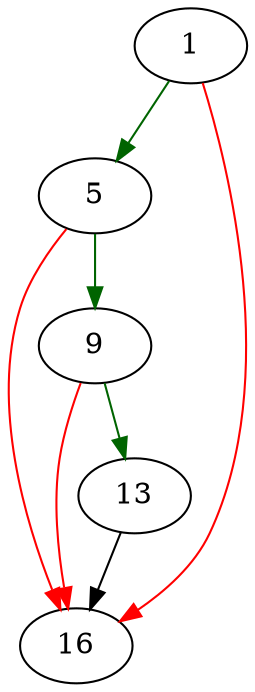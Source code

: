 strict digraph "output_file_close" {
	// Node definitions.
	1 [entry=true];
	5;
	16;
	9;
	13;

	// Edge definitions.
	1 -> 5 [
		color=darkgreen
		cond=true
	];
	1 -> 16 [
		color=red
		cond=false
	];
	5 -> 16 [
		color=red
		cond=false
	];
	5 -> 9 [
		color=darkgreen
		cond=true
	];
	9 -> 16 [
		color=red
		cond=false
	];
	9 -> 13 [
		color=darkgreen
		cond=true
	];
	13 -> 16;
}